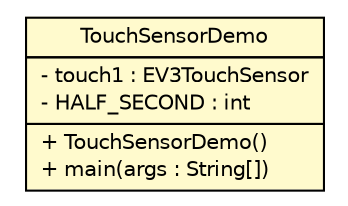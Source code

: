 #!/usr/local/bin/dot
#
# Class diagram 
# Generated by UMLGraph version R5_6-24-gf6e263 (http://www.umlgraph.org/)
#

digraph G {
	edge [fontname="Helvetica",fontsize=10,labelfontname="Helvetica",labelfontsize=10];
	node [fontname="Helvetica",fontsize=10,shape=plaintext];
	nodesep=0.25;
	ranksep=0.5;
	// ev3dev.examples.sensors.TouchSensorDemo
	c8650 [label=<<table title="ev3dev.examples.sensors.TouchSensorDemo" border="0" cellborder="1" cellspacing="0" cellpadding="2" port="p" bgcolor="lemonChiffon" href="./TouchSensorDemo.html">
		<tr><td><table border="0" cellspacing="0" cellpadding="1">
<tr><td align="center" balign="center"> TouchSensorDemo </td></tr>
		</table></td></tr>
		<tr><td><table border="0" cellspacing="0" cellpadding="1">
<tr><td align="left" balign="left"> - touch1 : EV3TouchSensor </td></tr>
<tr><td align="left" balign="left"> - HALF_SECOND : int </td></tr>
		</table></td></tr>
		<tr><td><table border="0" cellspacing="0" cellpadding="1">
<tr><td align="left" balign="left"> + TouchSensorDemo() </td></tr>
<tr><td align="left" balign="left"> + main(args : String[]) </td></tr>
		</table></td></tr>
		</table>>, URL="./TouchSensorDemo.html", fontname="Helvetica", fontcolor="black", fontsize=10.0];
}

